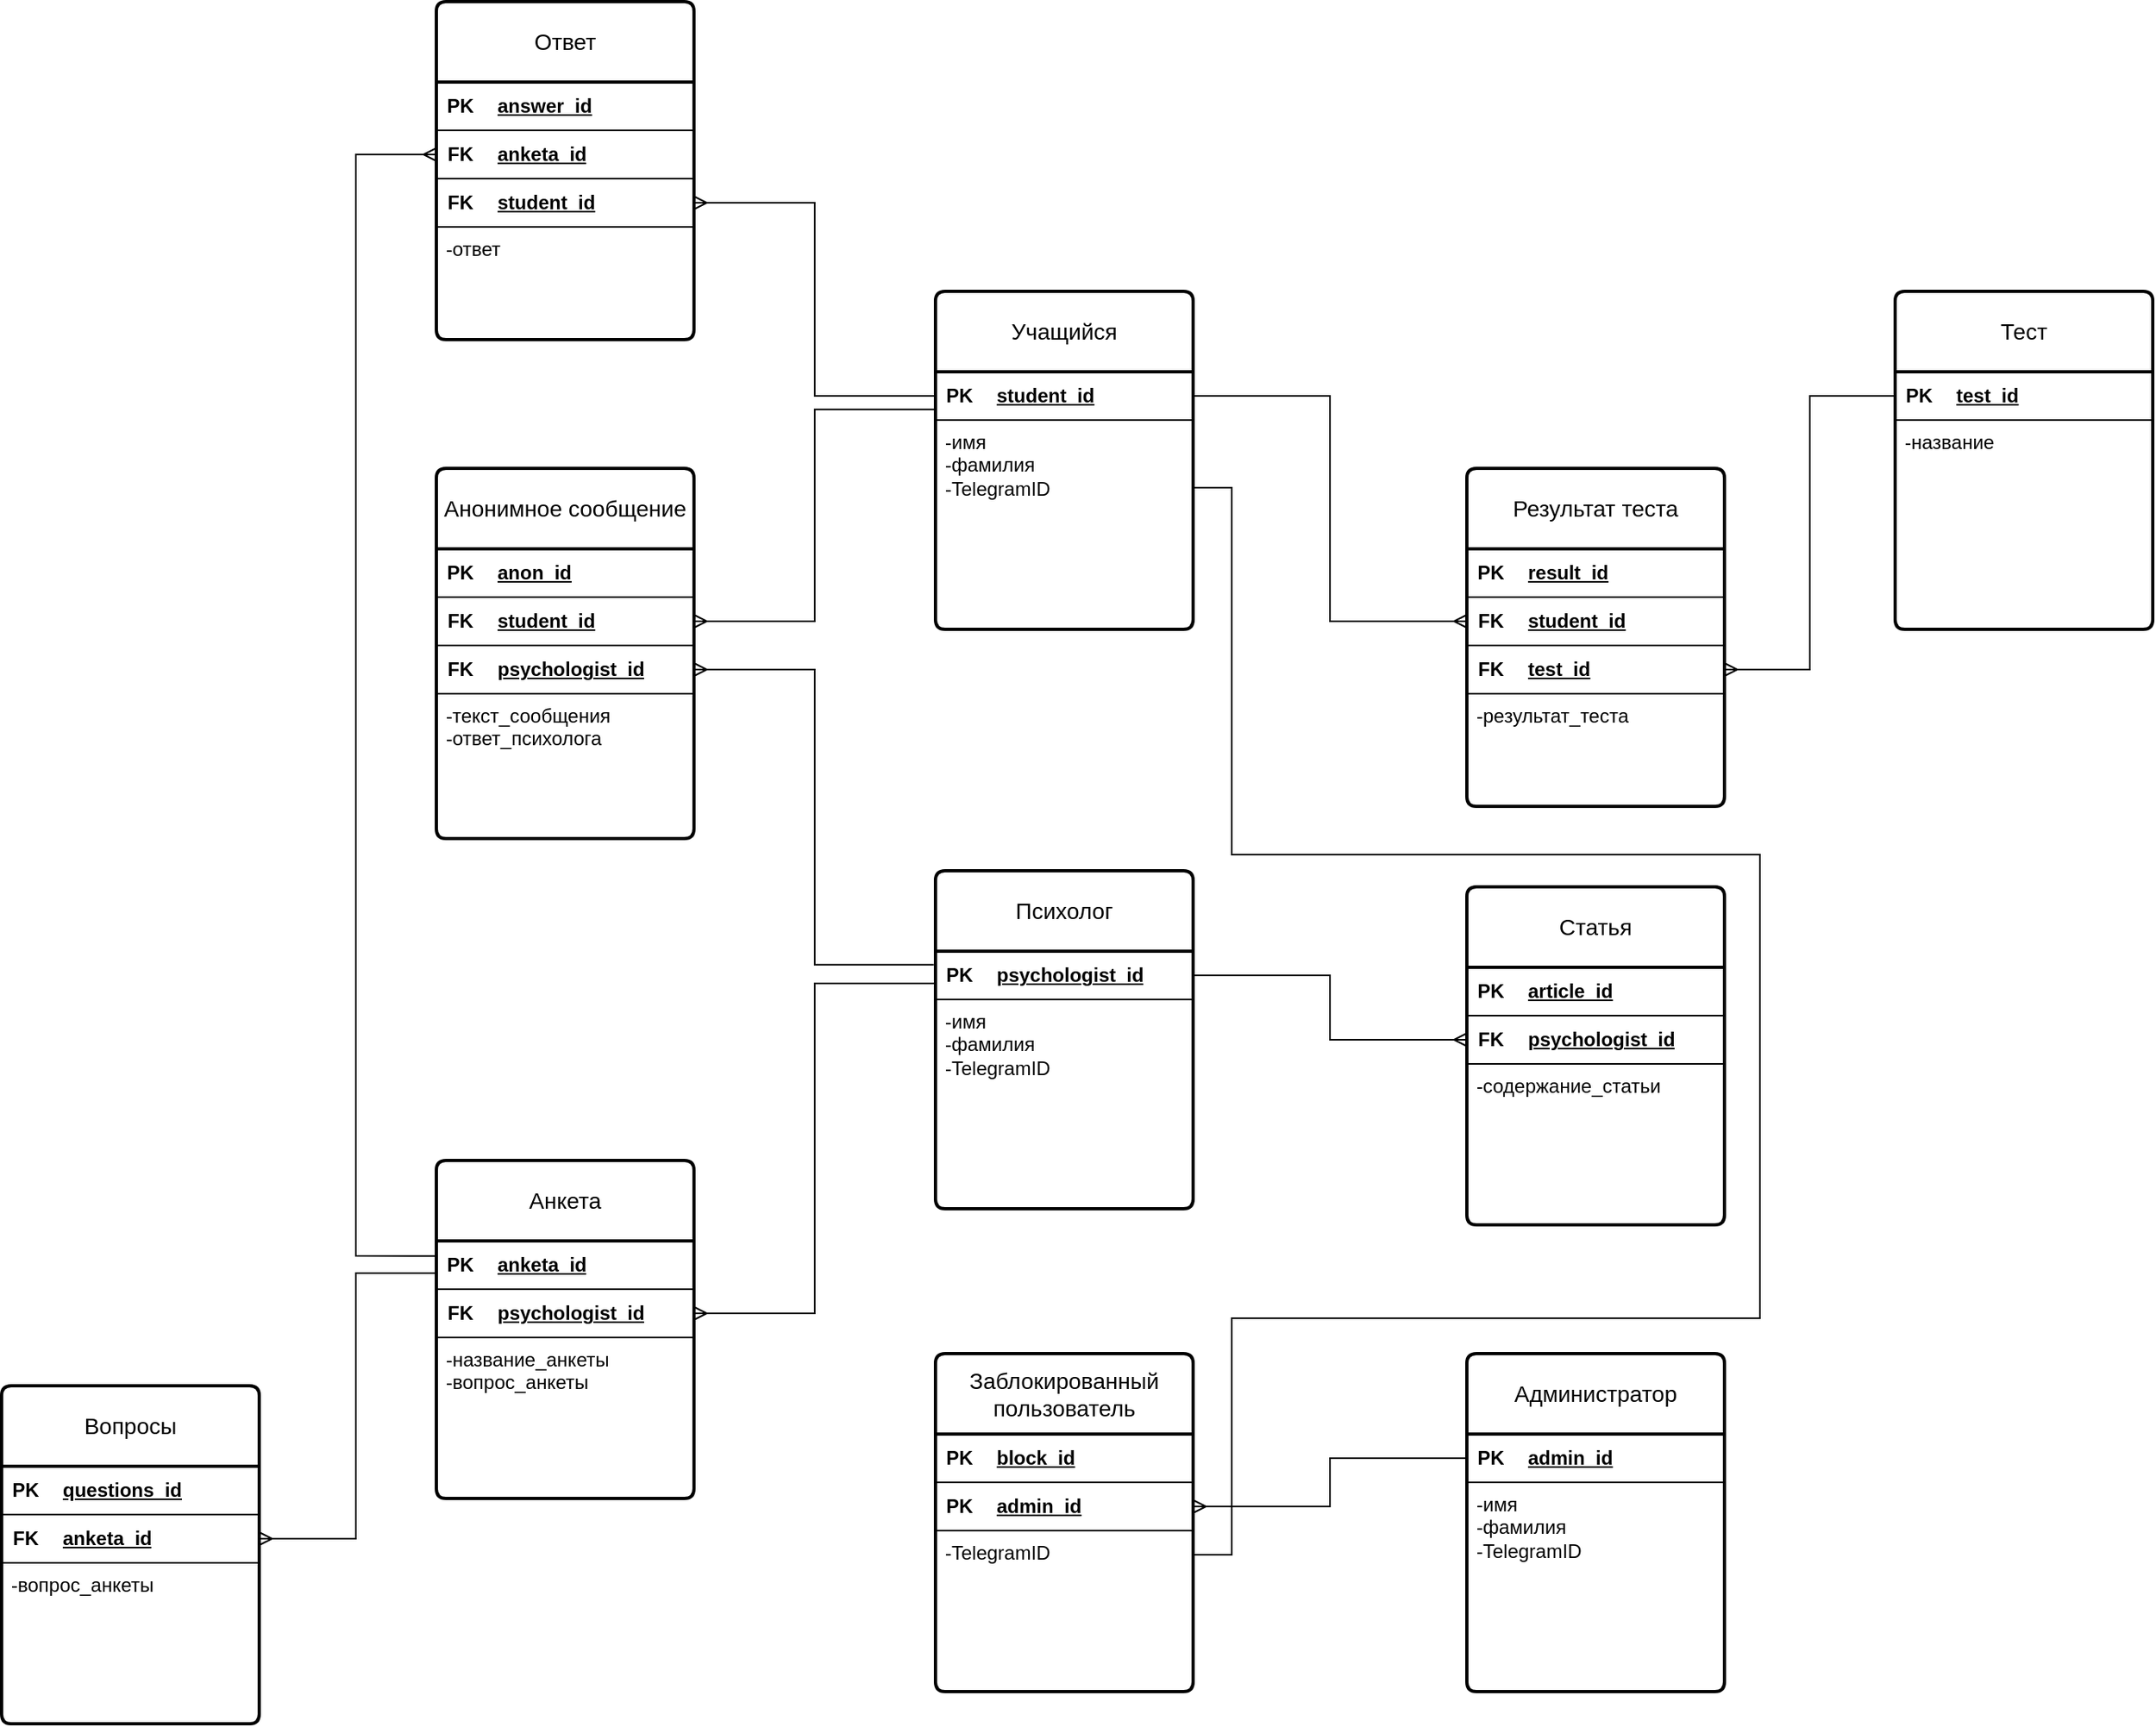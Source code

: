 <mxfile version="25.0.2">
  <diagram name="Страница — 1" id="FQseMi1UhAIYOJlFpUth">
    <mxGraphModel dx="2797" dy="2317" grid="0" gridSize="10" guides="1" tooltips="1" connect="1" arrows="1" fold="1" page="1" pageScale="1" pageWidth="827" pageHeight="1169" math="0" shadow="0">
      <root>
        <mxCell id="0" />
        <mxCell id="1" parent="0" />
        <mxCell id="gA46L7HXLNarYkcmMk7B-1" value="Учащийся" style="swimlane;childLayout=stackLayout;horizontal=1;startSize=50;horizontalStack=0;rounded=1;fontSize=14;fontStyle=0;strokeWidth=2;resizeParent=0;resizeLast=1;shadow=0;align=center;arcSize=4;whiteSpace=wrap;html=1;" parent="1" vertex="1">
          <mxGeometry x="260" y="-190" width="160" height="210" as="geometry" />
        </mxCell>
        <mxCell id="gA46L7HXLNarYkcmMk7B-2" value="" style="shape=table;startSize=0;container=1;collapsible=1;childLayout=tableLayout;fixedRows=1;rowLines=0;fontStyle=0;align=center;resizeLast=1;strokeColor=none;fillColor=none;collapsible=0;" parent="gA46L7HXLNarYkcmMk7B-1" vertex="1">
          <mxGeometry y="50" width="160" height="30" as="geometry" />
        </mxCell>
        <mxCell id="gA46L7HXLNarYkcmMk7B-3" value="" style="shape=tableRow;horizontal=0;startSize=0;swimlaneHead=0;swimlaneBody=0;fillColor=none;collapsible=0;dropTarget=0;points=[[0,0.5],[1,0.5]];portConstraint=eastwest;top=0;left=0;right=0;bottom=1;" parent="gA46L7HXLNarYkcmMk7B-2" vertex="1">
          <mxGeometry width="160" height="30" as="geometry" />
        </mxCell>
        <mxCell id="gA46L7HXLNarYkcmMk7B-4" value="PK" style="shape=partialRectangle;connectable=0;fillColor=none;top=0;left=0;bottom=0;right=0;fontStyle=1;overflow=hidden;whiteSpace=wrap;html=1;" parent="gA46L7HXLNarYkcmMk7B-3" vertex="1">
          <mxGeometry width="30" height="30" as="geometry">
            <mxRectangle width="30" height="30" as="alternateBounds" />
          </mxGeometry>
        </mxCell>
        <mxCell id="gA46L7HXLNarYkcmMk7B-5" value="student_id" style="shape=partialRectangle;connectable=0;fillColor=none;top=0;left=0;bottom=0;right=0;align=left;spacingLeft=6;fontStyle=5;overflow=hidden;whiteSpace=wrap;html=1;" parent="gA46L7HXLNarYkcmMk7B-3" vertex="1">
          <mxGeometry x="30" width="130" height="30" as="geometry">
            <mxRectangle width="130" height="30" as="alternateBounds" />
          </mxGeometry>
        </mxCell>
        <mxCell id="gA46L7HXLNarYkcmMk7B-6" value="-имя&lt;div&gt;-фамилия&lt;div&gt;-TelegramID&lt;/div&gt;&lt;div&gt;&lt;br&gt;&lt;/div&gt;&lt;/div&gt;" style="align=left;strokeColor=none;fillColor=none;spacingLeft=4;fontSize=12;verticalAlign=top;resizable=0;rotatable=0;part=1;html=1;" parent="gA46L7HXLNarYkcmMk7B-1" vertex="1">
          <mxGeometry y="80" width="160" height="130" as="geometry" />
        </mxCell>
        <mxCell id="gA46L7HXLNarYkcmMk7B-7" value="Статья" style="swimlane;childLayout=stackLayout;horizontal=1;startSize=50;horizontalStack=0;rounded=1;fontSize=14;fontStyle=0;strokeWidth=2;resizeParent=0;resizeLast=1;shadow=0;align=center;arcSize=4;whiteSpace=wrap;html=1;" parent="1" vertex="1">
          <mxGeometry x="590" y="180" width="160" height="210" as="geometry" />
        </mxCell>
        <mxCell id="gA46L7HXLNarYkcmMk7B-8" value="" style="shape=table;startSize=0;container=1;collapsible=1;childLayout=tableLayout;fixedRows=1;rowLines=0;fontStyle=0;align=center;resizeLast=1;strokeColor=none;fillColor=none;collapsible=0;" parent="gA46L7HXLNarYkcmMk7B-7" vertex="1">
          <mxGeometry y="50" width="160" height="60" as="geometry" />
        </mxCell>
        <mxCell id="gA46L7HXLNarYkcmMk7B-9" value="" style="shape=tableRow;horizontal=0;startSize=0;swimlaneHead=0;swimlaneBody=0;fillColor=none;collapsible=0;dropTarget=0;points=[[0,0.5],[1,0.5]];portConstraint=eastwest;top=0;left=0;right=0;bottom=1;" parent="gA46L7HXLNarYkcmMk7B-8" vertex="1">
          <mxGeometry width="160" height="30" as="geometry" />
        </mxCell>
        <mxCell id="gA46L7HXLNarYkcmMk7B-10" value="PK" style="shape=partialRectangle;connectable=0;fillColor=none;top=0;left=0;bottom=0;right=0;fontStyle=1;overflow=hidden;whiteSpace=wrap;html=1;" parent="gA46L7HXLNarYkcmMk7B-9" vertex="1">
          <mxGeometry width="30" height="30" as="geometry">
            <mxRectangle width="30" height="30" as="alternateBounds" />
          </mxGeometry>
        </mxCell>
        <mxCell id="gA46L7HXLNarYkcmMk7B-11" value="article_id" style="shape=partialRectangle;connectable=0;fillColor=none;top=0;left=0;bottom=0;right=0;align=left;spacingLeft=6;fontStyle=5;overflow=hidden;whiteSpace=wrap;html=1;" parent="gA46L7HXLNarYkcmMk7B-9" vertex="1">
          <mxGeometry x="30" width="130" height="30" as="geometry">
            <mxRectangle width="130" height="30" as="alternateBounds" />
          </mxGeometry>
        </mxCell>
        <mxCell id="gA46L7HXLNarYkcmMk7B-12" value="" style="shape=tableRow;horizontal=0;startSize=0;swimlaneHead=0;swimlaneBody=0;fillColor=none;collapsible=0;dropTarget=0;points=[[0,0.5],[1,0.5]];portConstraint=eastwest;top=0;left=0;right=0;bottom=1;" parent="gA46L7HXLNarYkcmMk7B-8" vertex="1">
          <mxGeometry y="30" width="160" height="30" as="geometry" />
        </mxCell>
        <mxCell id="gA46L7HXLNarYkcmMk7B-13" value="FK" style="shape=partialRectangle;connectable=0;fillColor=none;top=0;left=0;bottom=0;right=0;fontStyle=1;overflow=hidden;whiteSpace=wrap;html=1;" parent="gA46L7HXLNarYkcmMk7B-12" vertex="1">
          <mxGeometry width="30" height="30" as="geometry">
            <mxRectangle width="30" height="30" as="alternateBounds" />
          </mxGeometry>
        </mxCell>
        <mxCell id="gA46L7HXLNarYkcmMk7B-14" value="psychologist_id" style="shape=partialRectangle;connectable=0;fillColor=none;top=0;left=0;bottom=0;right=0;align=left;spacingLeft=6;fontStyle=5;overflow=hidden;whiteSpace=wrap;html=1;" parent="gA46L7HXLNarYkcmMk7B-12" vertex="1">
          <mxGeometry x="30" width="130" height="30" as="geometry">
            <mxRectangle width="130" height="30" as="alternateBounds" />
          </mxGeometry>
        </mxCell>
        <mxCell id="gA46L7HXLNarYkcmMk7B-15" value="&lt;div&gt;-содержание_статьи&lt;/div&gt;" style="align=left;strokeColor=none;fillColor=none;spacingLeft=4;fontSize=12;verticalAlign=top;resizable=0;rotatable=0;part=1;html=1;" parent="gA46L7HXLNarYkcmMk7B-7" vertex="1">
          <mxGeometry y="110" width="160" height="100" as="geometry" />
        </mxCell>
        <mxCell id="gA46L7HXLNarYkcmMk7B-16" value="Тест" style="swimlane;childLayout=stackLayout;horizontal=1;startSize=50;horizontalStack=0;rounded=1;fontSize=14;fontStyle=0;strokeWidth=2;resizeParent=0;resizeLast=1;shadow=0;align=center;arcSize=4;whiteSpace=wrap;html=1;" parent="1" vertex="1">
          <mxGeometry x="856" y="-190" width="160" height="210" as="geometry" />
        </mxCell>
        <mxCell id="gA46L7HXLNarYkcmMk7B-17" value="" style="shape=table;startSize=0;container=1;collapsible=1;childLayout=tableLayout;fixedRows=1;rowLines=0;fontStyle=0;align=center;resizeLast=1;strokeColor=none;fillColor=none;collapsible=0;" parent="gA46L7HXLNarYkcmMk7B-16" vertex="1">
          <mxGeometry y="50" width="160" height="30" as="geometry" />
        </mxCell>
        <mxCell id="gA46L7HXLNarYkcmMk7B-18" value="" style="shape=tableRow;horizontal=0;startSize=0;swimlaneHead=0;swimlaneBody=0;fillColor=none;collapsible=0;dropTarget=0;points=[[0,0.5],[1,0.5]];portConstraint=eastwest;top=0;left=0;right=0;bottom=1;" parent="gA46L7HXLNarYkcmMk7B-17" vertex="1">
          <mxGeometry width="160" height="30" as="geometry" />
        </mxCell>
        <mxCell id="gA46L7HXLNarYkcmMk7B-19" value="PK" style="shape=partialRectangle;connectable=0;fillColor=none;top=0;left=0;bottom=0;right=0;fontStyle=1;overflow=hidden;whiteSpace=wrap;html=1;" parent="gA46L7HXLNarYkcmMk7B-18" vertex="1">
          <mxGeometry width="30" height="30" as="geometry">
            <mxRectangle width="30" height="30" as="alternateBounds" />
          </mxGeometry>
        </mxCell>
        <mxCell id="gA46L7HXLNarYkcmMk7B-20" value="test_id" style="shape=partialRectangle;connectable=0;fillColor=none;top=0;left=0;bottom=0;right=0;align=left;spacingLeft=6;fontStyle=5;overflow=hidden;whiteSpace=wrap;html=1;" parent="gA46L7HXLNarYkcmMk7B-18" vertex="1">
          <mxGeometry x="30" width="130" height="30" as="geometry">
            <mxRectangle width="130" height="30" as="alternateBounds" />
          </mxGeometry>
        </mxCell>
        <mxCell id="gA46L7HXLNarYkcmMk7B-24" value="&lt;div&gt;-название&lt;/div&gt;&lt;div&gt;&lt;br&gt;&lt;/div&gt;&lt;div&gt;&lt;br&gt;&lt;/div&gt;" style="align=left;strokeColor=none;fillColor=none;spacingLeft=4;fontSize=12;verticalAlign=top;resizable=0;rotatable=0;part=1;html=1;" parent="gA46L7HXLNarYkcmMk7B-16" vertex="1">
          <mxGeometry y="80" width="160" height="130" as="geometry" />
        </mxCell>
        <mxCell id="gA46L7HXLNarYkcmMk7B-25" value="Результат теста" style="swimlane;childLayout=stackLayout;horizontal=1;startSize=50;horizontalStack=0;rounded=1;fontSize=14;fontStyle=0;strokeWidth=2;resizeParent=0;resizeLast=1;shadow=0;align=center;arcSize=4;whiteSpace=wrap;html=1;" parent="1" vertex="1">
          <mxGeometry x="590" y="-80" width="160" height="210" as="geometry" />
        </mxCell>
        <mxCell id="gA46L7HXLNarYkcmMk7B-26" value="" style="shape=table;startSize=0;container=1;collapsible=1;childLayout=tableLayout;fixedRows=1;rowLines=0;fontStyle=0;align=center;resizeLast=1;strokeColor=none;fillColor=none;collapsible=0;" parent="gA46L7HXLNarYkcmMk7B-25" vertex="1">
          <mxGeometry y="50" width="160" height="90" as="geometry" />
        </mxCell>
        <mxCell id="gA46L7HXLNarYkcmMk7B-27" value="" style="shape=tableRow;horizontal=0;startSize=0;swimlaneHead=0;swimlaneBody=0;fillColor=none;collapsible=0;dropTarget=0;points=[[0,0.5],[1,0.5]];portConstraint=eastwest;top=0;left=0;right=0;bottom=1;" parent="gA46L7HXLNarYkcmMk7B-26" vertex="1">
          <mxGeometry width="160" height="30" as="geometry" />
        </mxCell>
        <mxCell id="gA46L7HXLNarYkcmMk7B-28" value="PK" style="shape=partialRectangle;connectable=0;fillColor=none;top=0;left=0;bottom=0;right=0;fontStyle=1;overflow=hidden;whiteSpace=wrap;html=1;" parent="gA46L7HXLNarYkcmMk7B-27" vertex="1">
          <mxGeometry width="30" height="30" as="geometry">
            <mxRectangle width="30" height="30" as="alternateBounds" />
          </mxGeometry>
        </mxCell>
        <mxCell id="gA46L7HXLNarYkcmMk7B-29" value="result_id" style="shape=partialRectangle;connectable=0;fillColor=none;top=0;left=0;bottom=0;right=0;align=left;spacingLeft=6;fontStyle=5;overflow=hidden;whiteSpace=wrap;html=1;" parent="gA46L7HXLNarYkcmMk7B-27" vertex="1">
          <mxGeometry x="30" width="130" height="30" as="geometry">
            <mxRectangle width="130" height="30" as="alternateBounds" />
          </mxGeometry>
        </mxCell>
        <mxCell id="gA46L7HXLNarYkcmMk7B-30" value="" style="shape=tableRow;horizontal=0;startSize=0;swimlaneHead=0;swimlaneBody=0;fillColor=none;collapsible=0;dropTarget=0;points=[[0,0.5],[1,0.5]];portConstraint=eastwest;top=0;left=0;right=0;bottom=1;" parent="gA46L7HXLNarYkcmMk7B-26" vertex="1">
          <mxGeometry y="30" width="160" height="30" as="geometry" />
        </mxCell>
        <mxCell id="gA46L7HXLNarYkcmMk7B-31" value="FK" style="shape=partialRectangle;connectable=0;fillColor=none;top=0;left=0;bottom=0;right=0;fontStyle=1;overflow=hidden;whiteSpace=wrap;html=1;" parent="gA46L7HXLNarYkcmMk7B-30" vertex="1">
          <mxGeometry width="30" height="30" as="geometry">
            <mxRectangle width="30" height="30" as="alternateBounds" />
          </mxGeometry>
        </mxCell>
        <mxCell id="gA46L7HXLNarYkcmMk7B-32" value="student_id" style="shape=partialRectangle;connectable=0;fillColor=none;top=0;left=0;bottom=0;right=0;align=left;spacingLeft=6;fontStyle=5;overflow=hidden;whiteSpace=wrap;html=1;" parent="gA46L7HXLNarYkcmMk7B-30" vertex="1">
          <mxGeometry x="30" width="130" height="30" as="geometry">
            <mxRectangle width="130" height="30" as="alternateBounds" />
          </mxGeometry>
        </mxCell>
        <mxCell id="gA46L7HXLNarYkcmMk7B-33" value="" style="shape=tableRow;horizontal=0;startSize=0;swimlaneHead=0;swimlaneBody=0;fillColor=none;collapsible=0;dropTarget=0;points=[[0,0.5],[1,0.5]];portConstraint=eastwest;top=0;left=0;right=0;bottom=1;" parent="gA46L7HXLNarYkcmMk7B-26" vertex="1">
          <mxGeometry y="60" width="160" height="30" as="geometry" />
        </mxCell>
        <mxCell id="gA46L7HXLNarYkcmMk7B-34" value="FK" style="shape=partialRectangle;connectable=0;fillColor=none;top=0;left=0;bottom=0;right=0;fontStyle=1;overflow=hidden;whiteSpace=wrap;html=1;" parent="gA46L7HXLNarYkcmMk7B-33" vertex="1">
          <mxGeometry width="30" height="30" as="geometry">
            <mxRectangle width="30" height="30" as="alternateBounds" />
          </mxGeometry>
        </mxCell>
        <mxCell id="gA46L7HXLNarYkcmMk7B-35" value="test_id" style="shape=partialRectangle;connectable=0;fillColor=none;top=0;left=0;bottom=0;right=0;align=left;spacingLeft=6;fontStyle=5;overflow=hidden;whiteSpace=wrap;html=1;" parent="gA46L7HXLNarYkcmMk7B-33" vertex="1">
          <mxGeometry x="30" width="130" height="30" as="geometry">
            <mxRectangle width="130" height="30" as="alternateBounds" />
          </mxGeometry>
        </mxCell>
        <mxCell id="gA46L7HXLNarYkcmMk7B-36" value="&lt;div&gt;-результат_теста&lt;/div&gt;&lt;div&gt;&lt;br&gt;&lt;/div&gt;" style="align=left;strokeColor=none;fillColor=none;spacingLeft=4;fontSize=12;verticalAlign=top;resizable=0;rotatable=0;part=1;html=1;" parent="gA46L7HXLNarYkcmMk7B-25" vertex="1">
          <mxGeometry y="140" width="160" height="70" as="geometry" />
        </mxCell>
        <mxCell id="gA46L7HXLNarYkcmMk7B-37" value="Анкета" style="swimlane;childLayout=stackLayout;horizontal=1;startSize=50;horizontalStack=0;rounded=1;fontSize=14;fontStyle=0;strokeWidth=2;resizeParent=0;resizeLast=1;shadow=0;align=center;arcSize=4;whiteSpace=wrap;html=1;" parent="1" vertex="1">
          <mxGeometry x="-50" y="350" width="160" height="210" as="geometry" />
        </mxCell>
        <mxCell id="gA46L7HXLNarYkcmMk7B-38" value="" style="shape=table;startSize=0;container=1;collapsible=1;childLayout=tableLayout;fixedRows=1;rowLines=0;fontStyle=0;align=center;resizeLast=1;strokeColor=none;fillColor=none;collapsible=0;" parent="gA46L7HXLNarYkcmMk7B-37" vertex="1">
          <mxGeometry y="50" width="160" height="60" as="geometry" />
        </mxCell>
        <mxCell id="gA46L7HXLNarYkcmMk7B-39" value="" style="shape=tableRow;horizontal=0;startSize=0;swimlaneHead=0;swimlaneBody=0;fillColor=none;collapsible=0;dropTarget=0;points=[[0,0.5],[1,0.5]];portConstraint=eastwest;top=0;left=0;right=0;bottom=1;" parent="gA46L7HXLNarYkcmMk7B-38" vertex="1">
          <mxGeometry width="160" height="30" as="geometry" />
        </mxCell>
        <mxCell id="gA46L7HXLNarYkcmMk7B-40" value="PK" style="shape=partialRectangle;connectable=0;fillColor=none;top=0;left=0;bottom=0;right=0;fontStyle=1;overflow=hidden;whiteSpace=wrap;html=1;" parent="gA46L7HXLNarYkcmMk7B-39" vertex="1">
          <mxGeometry width="30" height="30" as="geometry">
            <mxRectangle width="30" height="30" as="alternateBounds" />
          </mxGeometry>
        </mxCell>
        <mxCell id="gA46L7HXLNarYkcmMk7B-41" value="anketa_id" style="shape=partialRectangle;connectable=0;fillColor=none;top=0;left=0;bottom=0;right=0;align=left;spacingLeft=6;fontStyle=5;overflow=hidden;whiteSpace=wrap;html=1;" parent="gA46L7HXLNarYkcmMk7B-39" vertex="1">
          <mxGeometry x="30" width="130" height="30" as="geometry">
            <mxRectangle width="130" height="30" as="alternateBounds" />
          </mxGeometry>
        </mxCell>
        <mxCell id="gA46L7HXLNarYkcmMk7B-42" value="" style="shape=tableRow;horizontal=0;startSize=0;swimlaneHead=0;swimlaneBody=0;fillColor=none;collapsible=0;dropTarget=0;points=[[0,0.5],[1,0.5]];portConstraint=eastwest;top=0;left=0;right=0;bottom=1;" parent="gA46L7HXLNarYkcmMk7B-38" vertex="1">
          <mxGeometry y="30" width="160" height="30" as="geometry" />
        </mxCell>
        <mxCell id="gA46L7HXLNarYkcmMk7B-43" value="FK" style="shape=partialRectangle;connectable=0;fillColor=none;top=0;left=0;bottom=0;right=0;fontStyle=1;overflow=hidden;whiteSpace=wrap;html=1;" parent="gA46L7HXLNarYkcmMk7B-42" vertex="1">
          <mxGeometry width="30" height="30" as="geometry">
            <mxRectangle width="30" height="30" as="alternateBounds" />
          </mxGeometry>
        </mxCell>
        <mxCell id="gA46L7HXLNarYkcmMk7B-44" value="psychologist_id" style="shape=partialRectangle;connectable=0;fillColor=none;top=0;left=0;bottom=0;right=0;align=left;spacingLeft=6;fontStyle=5;overflow=hidden;whiteSpace=wrap;html=1;" parent="gA46L7HXLNarYkcmMk7B-42" vertex="1">
          <mxGeometry x="30" width="130" height="30" as="geometry">
            <mxRectangle width="130" height="30" as="alternateBounds" />
          </mxGeometry>
        </mxCell>
        <mxCell id="gA46L7HXLNarYkcmMk7B-45" value="&lt;div&gt;-название_анкеты&lt;/div&gt;&lt;div&gt;-вопрос_анкеты&lt;/div&gt;&lt;div&gt;&lt;br&gt;&lt;/div&gt;" style="align=left;strokeColor=none;fillColor=none;spacingLeft=4;fontSize=12;verticalAlign=top;resizable=0;rotatable=0;part=1;html=1;" parent="gA46L7HXLNarYkcmMk7B-37" vertex="1">
          <mxGeometry y="110" width="160" height="100" as="geometry" />
        </mxCell>
        <mxCell id="gA46L7HXLNarYkcmMk7B-46" value="Психолог" style="swimlane;childLayout=stackLayout;horizontal=1;startSize=50;horizontalStack=0;rounded=1;fontSize=14;fontStyle=0;strokeWidth=2;resizeParent=0;resizeLast=1;shadow=0;align=center;arcSize=4;whiteSpace=wrap;html=1;" parent="1" vertex="1">
          <mxGeometry x="260" y="170" width="160" height="210" as="geometry" />
        </mxCell>
        <mxCell id="gA46L7HXLNarYkcmMk7B-47" value="" style="shape=table;startSize=0;container=1;collapsible=1;childLayout=tableLayout;fixedRows=1;rowLines=0;fontStyle=0;align=center;resizeLast=1;strokeColor=none;fillColor=none;collapsible=0;" parent="gA46L7HXLNarYkcmMk7B-46" vertex="1">
          <mxGeometry y="50" width="160" height="30" as="geometry" />
        </mxCell>
        <mxCell id="gA46L7HXLNarYkcmMk7B-48" value="" style="shape=tableRow;horizontal=0;startSize=0;swimlaneHead=0;swimlaneBody=0;fillColor=none;collapsible=0;dropTarget=0;points=[[0,0.5],[1,0.5]];portConstraint=eastwest;top=0;left=0;right=0;bottom=1;" parent="gA46L7HXLNarYkcmMk7B-47" vertex="1">
          <mxGeometry width="160" height="30" as="geometry" />
        </mxCell>
        <mxCell id="gA46L7HXLNarYkcmMk7B-49" value="PK" style="shape=partialRectangle;connectable=0;fillColor=none;top=0;left=0;bottom=0;right=0;fontStyle=1;overflow=hidden;whiteSpace=wrap;html=1;" parent="gA46L7HXLNarYkcmMk7B-48" vertex="1">
          <mxGeometry width="30" height="30" as="geometry">
            <mxRectangle width="30" height="30" as="alternateBounds" />
          </mxGeometry>
        </mxCell>
        <mxCell id="gA46L7HXLNarYkcmMk7B-50" value="psychologist_id" style="shape=partialRectangle;connectable=0;fillColor=none;top=0;left=0;bottom=0;right=0;align=left;spacingLeft=6;fontStyle=5;overflow=hidden;whiteSpace=wrap;html=1;" parent="gA46L7HXLNarYkcmMk7B-48" vertex="1">
          <mxGeometry x="30" width="130" height="30" as="geometry">
            <mxRectangle width="130" height="30" as="alternateBounds" />
          </mxGeometry>
        </mxCell>
        <mxCell id="gA46L7HXLNarYkcmMk7B-51" value="-имя&lt;div&gt;-фамилия&lt;div&gt;-TelegramID&lt;/div&gt;&lt;div&gt;&lt;br&gt;&lt;/div&gt;&lt;/div&gt;" style="align=left;strokeColor=none;fillColor=none;spacingLeft=4;fontSize=12;verticalAlign=top;resizable=0;rotatable=0;part=1;html=1;" parent="gA46L7HXLNarYkcmMk7B-46" vertex="1">
          <mxGeometry y="80" width="160" height="130" as="geometry" />
        </mxCell>
        <mxCell id="gA46L7HXLNarYkcmMk7B-54" value="Администратор" style="swimlane;childLayout=stackLayout;horizontal=1;startSize=50;horizontalStack=0;rounded=1;fontSize=14;fontStyle=0;strokeWidth=2;resizeParent=0;resizeLast=1;shadow=0;align=center;arcSize=4;whiteSpace=wrap;html=1;" parent="1" vertex="1">
          <mxGeometry x="590" y="470" width="160" height="210" as="geometry" />
        </mxCell>
        <mxCell id="gA46L7HXLNarYkcmMk7B-55" value="" style="shape=table;startSize=0;container=1;collapsible=1;childLayout=tableLayout;fixedRows=1;rowLines=0;fontStyle=0;align=center;resizeLast=1;strokeColor=none;fillColor=none;collapsible=0;" parent="gA46L7HXLNarYkcmMk7B-54" vertex="1">
          <mxGeometry y="50" width="160" height="30" as="geometry" />
        </mxCell>
        <mxCell id="gA46L7HXLNarYkcmMk7B-56" value="" style="shape=tableRow;horizontal=0;startSize=0;swimlaneHead=0;swimlaneBody=0;fillColor=none;collapsible=0;dropTarget=0;points=[[0,0.5],[1,0.5]];portConstraint=eastwest;top=0;left=0;right=0;bottom=1;" parent="gA46L7HXLNarYkcmMk7B-55" vertex="1">
          <mxGeometry width="160" height="30" as="geometry" />
        </mxCell>
        <mxCell id="gA46L7HXLNarYkcmMk7B-57" value="PK" style="shape=partialRectangle;connectable=0;fillColor=none;top=0;left=0;bottom=0;right=0;fontStyle=1;overflow=hidden;whiteSpace=wrap;html=1;" parent="gA46L7HXLNarYkcmMk7B-56" vertex="1">
          <mxGeometry width="30" height="30" as="geometry">
            <mxRectangle width="30" height="30" as="alternateBounds" />
          </mxGeometry>
        </mxCell>
        <mxCell id="gA46L7HXLNarYkcmMk7B-58" value="admin_id" style="shape=partialRectangle;connectable=0;fillColor=none;top=0;left=0;bottom=0;right=0;align=left;spacingLeft=6;fontStyle=5;overflow=hidden;whiteSpace=wrap;html=1;" parent="gA46L7HXLNarYkcmMk7B-56" vertex="1">
          <mxGeometry x="30" width="130" height="30" as="geometry">
            <mxRectangle width="130" height="30" as="alternateBounds" />
          </mxGeometry>
        </mxCell>
        <mxCell id="gA46L7HXLNarYkcmMk7B-59" value="-имя&lt;div&gt;-фамилия&lt;div&gt;-TelegramID&lt;/div&gt;&lt;div&gt;&lt;br&gt;&lt;/div&gt;&lt;/div&gt;" style="align=left;strokeColor=none;fillColor=none;spacingLeft=4;fontSize=12;verticalAlign=top;resizable=0;rotatable=0;part=1;html=1;" parent="gA46L7HXLNarYkcmMk7B-54" vertex="1">
          <mxGeometry y="80" width="160" height="130" as="geometry" />
        </mxCell>
        <mxCell id="gA46L7HXLNarYkcmMk7B-60" value="Заблокированный пользователь" style="swimlane;childLayout=stackLayout;horizontal=1;startSize=50;horizontalStack=0;rounded=1;fontSize=14;fontStyle=0;strokeWidth=2;resizeParent=0;resizeLast=1;shadow=0;align=center;arcSize=4;whiteSpace=wrap;html=1;" parent="1" vertex="1">
          <mxGeometry x="260" y="470" width="160" height="210" as="geometry" />
        </mxCell>
        <mxCell id="gA46L7HXLNarYkcmMk7B-61" value="" style="shape=table;startSize=0;container=1;collapsible=1;childLayout=tableLayout;fixedRows=1;rowLines=0;fontStyle=0;align=center;resizeLast=1;strokeColor=none;fillColor=none;collapsible=0;" parent="gA46L7HXLNarYkcmMk7B-60" vertex="1">
          <mxGeometry y="50" width="160" height="30" as="geometry" />
        </mxCell>
        <mxCell id="gA46L7HXLNarYkcmMk7B-62" value="" style="shape=tableRow;horizontal=0;startSize=0;swimlaneHead=0;swimlaneBody=0;fillColor=none;collapsible=0;dropTarget=0;points=[[0,0.5],[1,0.5]];portConstraint=eastwest;top=0;left=0;right=0;bottom=1;" parent="gA46L7HXLNarYkcmMk7B-61" vertex="1">
          <mxGeometry width="160" height="30" as="geometry" />
        </mxCell>
        <mxCell id="gA46L7HXLNarYkcmMk7B-63" value="PK" style="shape=partialRectangle;connectable=0;fillColor=none;top=0;left=0;bottom=0;right=0;fontStyle=1;overflow=hidden;whiteSpace=wrap;html=1;" parent="gA46L7HXLNarYkcmMk7B-62" vertex="1">
          <mxGeometry width="30" height="30" as="geometry">
            <mxRectangle width="30" height="30" as="alternateBounds" />
          </mxGeometry>
        </mxCell>
        <mxCell id="gA46L7HXLNarYkcmMk7B-64" value="block_id" style="shape=partialRectangle;connectable=0;fillColor=none;top=0;left=0;bottom=0;right=0;align=left;spacingLeft=6;fontStyle=5;overflow=hidden;whiteSpace=wrap;html=1;" parent="gA46L7HXLNarYkcmMk7B-62" vertex="1">
          <mxGeometry x="30" width="130" height="30" as="geometry">
            <mxRectangle width="130" height="30" as="alternateBounds" />
          </mxGeometry>
        </mxCell>
        <mxCell id="gA46L7HXLNarYkcmMk7B-65" value="" style="shape=table;startSize=0;container=1;collapsible=1;childLayout=tableLayout;fixedRows=1;rowLines=0;fontStyle=0;align=center;resizeLast=1;strokeColor=none;fillColor=none;collapsible=0;" parent="gA46L7HXLNarYkcmMk7B-60" vertex="1">
          <mxGeometry y="80" width="160" height="30" as="geometry" />
        </mxCell>
        <mxCell id="gA46L7HXLNarYkcmMk7B-66" value="" style="shape=tableRow;horizontal=0;startSize=0;swimlaneHead=0;swimlaneBody=0;fillColor=none;collapsible=0;dropTarget=0;points=[[0,0.5],[1,0.5]];portConstraint=eastwest;top=0;left=0;right=0;bottom=1;" parent="gA46L7HXLNarYkcmMk7B-65" vertex="1">
          <mxGeometry width="160" height="30" as="geometry" />
        </mxCell>
        <mxCell id="gA46L7HXLNarYkcmMk7B-67" value="PK" style="shape=partialRectangle;connectable=0;fillColor=none;top=0;left=0;bottom=0;right=0;fontStyle=1;overflow=hidden;whiteSpace=wrap;html=1;" parent="gA46L7HXLNarYkcmMk7B-66" vertex="1">
          <mxGeometry width="30" height="30" as="geometry">
            <mxRectangle width="30" height="30" as="alternateBounds" />
          </mxGeometry>
        </mxCell>
        <mxCell id="gA46L7HXLNarYkcmMk7B-68" value="admin_id" style="shape=partialRectangle;connectable=0;fillColor=none;top=0;left=0;bottom=0;right=0;align=left;spacingLeft=6;fontStyle=5;overflow=hidden;whiteSpace=wrap;html=1;" parent="gA46L7HXLNarYkcmMk7B-66" vertex="1">
          <mxGeometry x="30" width="130" height="30" as="geometry">
            <mxRectangle width="130" height="30" as="alternateBounds" />
          </mxGeometry>
        </mxCell>
        <mxCell id="gA46L7HXLNarYkcmMk7B-69" value="&lt;div&gt;&lt;div&gt;-TelegramID&lt;/div&gt;&lt;/div&gt;" style="align=left;strokeColor=none;fillColor=none;spacingLeft=4;fontSize=12;verticalAlign=top;resizable=0;rotatable=0;part=1;html=1;" parent="gA46L7HXLNarYkcmMk7B-60" vertex="1">
          <mxGeometry y="110" width="160" height="100" as="geometry" />
        </mxCell>
        <mxCell id="gA46L7HXLNarYkcmMk7B-70" value="Анонимное сообщение" style="swimlane;childLayout=stackLayout;horizontal=1;startSize=50;horizontalStack=0;rounded=1;fontSize=14;fontStyle=0;strokeWidth=2;resizeParent=0;resizeLast=1;shadow=0;align=center;arcSize=4;whiteSpace=wrap;html=1;" parent="1" vertex="1">
          <mxGeometry x="-50" y="-80" width="160" height="230" as="geometry" />
        </mxCell>
        <mxCell id="gA46L7HXLNarYkcmMk7B-71" value="" style="shape=table;startSize=0;container=1;collapsible=1;childLayout=tableLayout;fixedRows=1;rowLines=0;fontStyle=0;align=center;resizeLast=1;strokeColor=none;fillColor=none;collapsible=0;" parent="gA46L7HXLNarYkcmMk7B-70" vertex="1">
          <mxGeometry y="50" width="160" height="30" as="geometry" />
        </mxCell>
        <mxCell id="gA46L7HXLNarYkcmMk7B-72" value="" style="shape=tableRow;horizontal=0;startSize=0;swimlaneHead=0;swimlaneBody=0;fillColor=none;collapsible=0;dropTarget=0;points=[[0,0.5],[1,0.5]];portConstraint=eastwest;top=0;left=0;right=0;bottom=1;" parent="gA46L7HXLNarYkcmMk7B-71" vertex="1">
          <mxGeometry width="160" height="30" as="geometry" />
        </mxCell>
        <mxCell id="gA46L7HXLNarYkcmMk7B-73" value="PK" style="shape=partialRectangle;connectable=0;fillColor=none;top=0;left=0;bottom=0;right=0;fontStyle=1;overflow=hidden;whiteSpace=wrap;html=1;" parent="gA46L7HXLNarYkcmMk7B-72" vertex="1">
          <mxGeometry width="30" height="30" as="geometry">
            <mxRectangle width="30" height="30" as="alternateBounds" />
          </mxGeometry>
        </mxCell>
        <mxCell id="gA46L7HXLNarYkcmMk7B-74" value="anon_id" style="shape=partialRectangle;connectable=0;fillColor=none;top=0;left=0;bottom=0;right=0;align=left;spacingLeft=6;fontStyle=5;overflow=hidden;whiteSpace=wrap;html=1;" parent="gA46L7HXLNarYkcmMk7B-72" vertex="1">
          <mxGeometry x="30" width="130" height="30" as="geometry">
            <mxRectangle width="130" height="30" as="alternateBounds" />
          </mxGeometry>
        </mxCell>
        <mxCell id="gA46L7HXLNarYkcmMk7B-75" value="" style="shape=table;startSize=0;container=1;collapsible=1;childLayout=tableLayout;fixedRows=1;rowLines=0;fontStyle=0;align=center;resizeLast=1;strokeColor=none;fillColor=none;collapsible=0;" parent="gA46L7HXLNarYkcmMk7B-70" vertex="1">
          <mxGeometry y="80" width="160" height="30" as="geometry" />
        </mxCell>
        <mxCell id="gA46L7HXLNarYkcmMk7B-76" value="" style="shape=tableRow;horizontal=0;startSize=0;swimlaneHead=0;swimlaneBody=0;fillColor=none;collapsible=0;dropTarget=0;points=[[0,0.5],[1,0.5]];portConstraint=eastwest;top=0;left=0;right=0;bottom=1;" parent="gA46L7HXLNarYkcmMk7B-75" vertex="1">
          <mxGeometry width="160" height="30" as="geometry" />
        </mxCell>
        <mxCell id="gA46L7HXLNarYkcmMk7B-77" value="FK" style="shape=partialRectangle;connectable=0;fillColor=none;top=0;left=0;bottom=0;right=0;fontStyle=1;overflow=hidden;whiteSpace=wrap;html=1;" parent="gA46L7HXLNarYkcmMk7B-76" vertex="1">
          <mxGeometry width="30" height="30" as="geometry">
            <mxRectangle width="30" height="30" as="alternateBounds" />
          </mxGeometry>
        </mxCell>
        <mxCell id="gA46L7HXLNarYkcmMk7B-78" value="student_id" style="shape=partialRectangle;connectable=0;fillColor=none;top=0;left=0;bottom=0;right=0;align=left;spacingLeft=6;fontStyle=5;overflow=hidden;whiteSpace=wrap;html=1;" parent="gA46L7HXLNarYkcmMk7B-76" vertex="1">
          <mxGeometry x="30" width="130" height="30" as="geometry">
            <mxRectangle width="130" height="30" as="alternateBounds" />
          </mxGeometry>
        </mxCell>
        <mxCell id="gA46L7HXLNarYkcmMk7B-79" value="" style="shape=table;startSize=0;container=1;collapsible=1;childLayout=tableLayout;fixedRows=1;rowLines=0;fontStyle=0;align=center;resizeLast=1;strokeColor=none;fillColor=none;collapsible=0;" parent="gA46L7HXLNarYkcmMk7B-70" vertex="1">
          <mxGeometry y="110" width="160" height="30" as="geometry" />
        </mxCell>
        <mxCell id="gA46L7HXLNarYkcmMk7B-80" value="" style="shape=tableRow;horizontal=0;startSize=0;swimlaneHead=0;swimlaneBody=0;fillColor=none;collapsible=0;dropTarget=0;points=[[0,0.5],[1,0.5]];portConstraint=eastwest;top=0;left=0;right=0;bottom=1;" parent="gA46L7HXLNarYkcmMk7B-79" vertex="1">
          <mxGeometry width="160" height="30" as="geometry" />
        </mxCell>
        <mxCell id="gA46L7HXLNarYkcmMk7B-81" value="FK" style="shape=partialRectangle;connectable=0;fillColor=none;top=0;left=0;bottom=0;right=0;fontStyle=1;overflow=hidden;whiteSpace=wrap;html=1;" parent="gA46L7HXLNarYkcmMk7B-80" vertex="1">
          <mxGeometry width="30" height="30" as="geometry">
            <mxRectangle width="30" height="30" as="alternateBounds" />
          </mxGeometry>
        </mxCell>
        <mxCell id="gA46L7HXLNarYkcmMk7B-82" value="psychologist_id" style="shape=partialRectangle;connectable=0;fillColor=none;top=0;left=0;bottom=0;right=0;align=left;spacingLeft=6;fontStyle=5;overflow=hidden;whiteSpace=wrap;html=1;" parent="gA46L7HXLNarYkcmMk7B-80" vertex="1">
          <mxGeometry x="30" width="130" height="30" as="geometry">
            <mxRectangle width="130" height="30" as="alternateBounds" />
          </mxGeometry>
        </mxCell>
        <mxCell id="gA46L7HXLNarYkcmMk7B-83" value="&lt;div&gt;-текст_сообщения&lt;/div&gt;&lt;div&gt;-ответ_психолога&lt;/div&gt;&lt;div&gt;&lt;br&gt;&lt;/div&gt;" style="align=left;strokeColor=none;fillColor=none;spacingLeft=4;fontSize=12;verticalAlign=top;resizable=0;rotatable=0;part=1;html=1;" parent="gA46L7HXLNarYkcmMk7B-70" vertex="1">
          <mxGeometry y="140" width="160" height="90" as="geometry" />
        </mxCell>
        <mxCell id="gA46L7HXLNarYkcmMk7B-84" value="Вопросы" style="swimlane;childLayout=stackLayout;horizontal=1;startSize=50;horizontalStack=0;rounded=1;fontSize=14;fontStyle=0;strokeWidth=2;resizeParent=0;resizeLast=1;shadow=0;align=center;arcSize=4;whiteSpace=wrap;html=1;" parent="1" vertex="1">
          <mxGeometry x="-320" y="490" width="160" height="210" as="geometry" />
        </mxCell>
        <mxCell id="gA46L7HXLNarYkcmMk7B-85" value="" style="shape=table;startSize=0;container=1;collapsible=1;childLayout=tableLayout;fixedRows=1;rowLines=0;fontStyle=0;align=center;resizeLast=1;strokeColor=none;fillColor=none;collapsible=0;" parent="gA46L7HXLNarYkcmMk7B-84" vertex="1">
          <mxGeometry y="50" width="160" height="60" as="geometry" />
        </mxCell>
        <mxCell id="gA46L7HXLNarYkcmMk7B-86" value="" style="shape=tableRow;horizontal=0;startSize=0;swimlaneHead=0;swimlaneBody=0;fillColor=none;collapsible=0;dropTarget=0;points=[[0,0.5],[1,0.5]];portConstraint=eastwest;top=0;left=0;right=0;bottom=1;" parent="gA46L7HXLNarYkcmMk7B-85" vertex="1">
          <mxGeometry width="160" height="30" as="geometry" />
        </mxCell>
        <mxCell id="gA46L7HXLNarYkcmMk7B-87" value="PK" style="shape=partialRectangle;connectable=0;fillColor=none;top=0;left=0;bottom=0;right=0;fontStyle=1;overflow=hidden;whiteSpace=wrap;html=1;" parent="gA46L7HXLNarYkcmMk7B-86" vertex="1">
          <mxGeometry width="30" height="30" as="geometry">
            <mxRectangle width="30" height="30" as="alternateBounds" />
          </mxGeometry>
        </mxCell>
        <mxCell id="gA46L7HXLNarYkcmMk7B-88" value="questions_id" style="shape=partialRectangle;connectable=0;fillColor=none;top=0;left=0;bottom=0;right=0;align=left;spacingLeft=6;fontStyle=5;overflow=hidden;whiteSpace=wrap;html=1;" parent="gA46L7HXLNarYkcmMk7B-86" vertex="1">
          <mxGeometry x="30" width="130" height="30" as="geometry">
            <mxRectangle width="130" height="30" as="alternateBounds" />
          </mxGeometry>
        </mxCell>
        <mxCell id="gA46L7HXLNarYkcmMk7B-89" value="" style="shape=tableRow;horizontal=0;startSize=0;swimlaneHead=0;swimlaneBody=0;fillColor=none;collapsible=0;dropTarget=0;points=[[0,0.5],[1,0.5]];portConstraint=eastwest;top=0;left=0;right=0;bottom=1;" parent="gA46L7HXLNarYkcmMk7B-85" vertex="1">
          <mxGeometry y="30" width="160" height="30" as="geometry" />
        </mxCell>
        <mxCell id="gA46L7HXLNarYkcmMk7B-90" value="FK" style="shape=partialRectangle;connectable=0;fillColor=none;top=0;left=0;bottom=0;right=0;fontStyle=1;overflow=hidden;whiteSpace=wrap;html=1;" parent="gA46L7HXLNarYkcmMk7B-89" vertex="1">
          <mxGeometry width="30" height="30" as="geometry">
            <mxRectangle width="30" height="30" as="alternateBounds" />
          </mxGeometry>
        </mxCell>
        <mxCell id="gA46L7HXLNarYkcmMk7B-91" value="anketa_id" style="shape=partialRectangle;connectable=0;fillColor=none;top=0;left=0;bottom=0;right=0;align=left;spacingLeft=6;fontStyle=5;overflow=hidden;whiteSpace=wrap;html=1;" parent="gA46L7HXLNarYkcmMk7B-89" vertex="1">
          <mxGeometry x="30" width="130" height="30" as="geometry">
            <mxRectangle width="130" height="30" as="alternateBounds" />
          </mxGeometry>
        </mxCell>
        <mxCell id="gA46L7HXLNarYkcmMk7B-92" value="&lt;div&gt;&lt;span style=&quot;background-color: initial;&quot;&gt;-вопрос_анкеты&lt;/span&gt;&lt;span style=&quot;background-color: initial;&quot;&gt;&amp;nbsp;&lt;/span&gt;&lt;/div&gt;" style="align=left;strokeColor=none;fillColor=none;spacingLeft=4;fontSize=12;verticalAlign=top;resizable=0;rotatable=0;part=1;html=1;" parent="gA46L7HXLNarYkcmMk7B-84" vertex="1">
          <mxGeometry y="110" width="160" height="100" as="geometry" />
        </mxCell>
        <mxCell id="gA46L7HXLNarYkcmMk7B-94" value="Ответ" style="swimlane;childLayout=stackLayout;horizontal=1;startSize=50;horizontalStack=0;rounded=1;fontSize=14;fontStyle=0;strokeWidth=2;resizeParent=0;resizeLast=1;shadow=0;align=center;arcSize=4;whiteSpace=wrap;html=1;" parent="1" vertex="1">
          <mxGeometry x="-50" y="-370" width="160" height="210" as="geometry" />
        </mxCell>
        <mxCell id="gA46L7HXLNarYkcmMk7B-95" value="" style="shape=table;startSize=0;container=1;collapsible=1;childLayout=tableLayout;fixedRows=1;rowLines=0;fontStyle=0;align=center;resizeLast=1;strokeColor=none;fillColor=none;collapsible=0;" parent="gA46L7HXLNarYkcmMk7B-94" vertex="1">
          <mxGeometry y="50" width="160" height="30" as="geometry" />
        </mxCell>
        <mxCell id="gA46L7HXLNarYkcmMk7B-96" value="" style="shape=tableRow;horizontal=0;startSize=0;swimlaneHead=0;swimlaneBody=0;fillColor=none;collapsible=0;dropTarget=0;points=[[0,0.5],[1,0.5]];portConstraint=eastwest;top=0;left=0;right=0;bottom=1;" parent="gA46L7HXLNarYkcmMk7B-95" vertex="1">
          <mxGeometry width="160" height="30" as="geometry" />
        </mxCell>
        <mxCell id="gA46L7HXLNarYkcmMk7B-97" value="PK" style="shape=partialRectangle;connectable=0;fillColor=none;top=0;left=0;bottom=0;right=0;fontStyle=1;overflow=hidden;whiteSpace=wrap;html=1;" parent="gA46L7HXLNarYkcmMk7B-96" vertex="1">
          <mxGeometry width="30" height="30" as="geometry">
            <mxRectangle width="30" height="30" as="alternateBounds" />
          </mxGeometry>
        </mxCell>
        <mxCell id="gA46L7HXLNarYkcmMk7B-98" value="answer_id" style="shape=partialRectangle;connectable=0;fillColor=none;top=0;left=0;bottom=0;right=0;align=left;spacingLeft=6;fontStyle=5;overflow=hidden;whiteSpace=wrap;html=1;" parent="gA46L7HXLNarYkcmMk7B-96" vertex="1">
          <mxGeometry x="30" width="130" height="30" as="geometry">
            <mxRectangle width="130" height="30" as="alternateBounds" />
          </mxGeometry>
        </mxCell>
        <mxCell id="gA46L7HXLNarYkcmMk7B-99" value="" style="shape=table;startSize=0;container=1;collapsible=1;childLayout=tableLayout;fixedRows=1;rowLines=0;fontStyle=0;align=center;resizeLast=1;strokeColor=none;fillColor=none;collapsible=0;" parent="gA46L7HXLNarYkcmMk7B-94" vertex="1">
          <mxGeometry y="80" width="160" height="30" as="geometry" />
        </mxCell>
        <mxCell id="gA46L7HXLNarYkcmMk7B-100" value="" style="shape=tableRow;horizontal=0;startSize=0;swimlaneHead=0;swimlaneBody=0;fillColor=none;collapsible=0;dropTarget=0;points=[[0,0.5],[1,0.5]];portConstraint=eastwest;top=0;left=0;right=0;bottom=1;" parent="gA46L7HXLNarYkcmMk7B-99" vertex="1">
          <mxGeometry width="160" height="30" as="geometry" />
        </mxCell>
        <mxCell id="gA46L7HXLNarYkcmMk7B-101" value="FK" style="shape=partialRectangle;connectable=0;fillColor=none;top=0;left=0;bottom=0;right=0;fontStyle=1;overflow=hidden;whiteSpace=wrap;html=1;" parent="gA46L7HXLNarYkcmMk7B-100" vertex="1">
          <mxGeometry width="30" height="30" as="geometry">
            <mxRectangle width="30" height="30" as="alternateBounds" />
          </mxGeometry>
        </mxCell>
        <mxCell id="gA46L7HXLNarYkcmMk7B-102" value="anketa_id" style="shape=partialRectangle;connectable=0;fillColor=none;top=0;left=0;bottom=0;right=0;align=left;spacingLeft=6;fontStyle=5;overflow=hidden;whiteSpace=wrap;html=1;" parent="gA46L7HXLNarYkcmMk7B-100" vertex="1">
          <mxGeometry x="30" width="130" height="30" as="geometry">
            <mxRectangle width="130" height="30" as="alternateBounds" />
          </mxGeometry>
        </mxCell>
        <mxCell id="gA46L7HXLNarYkcmMk7B-103" value="" style="shape=table;startSize=0;container=1;collapsible=1;childLayout=tableLayout;fixedRows=1;rowLines=0;fontStyle=0;align=center;resizeLast=1;strokeColor=none;fillColor=none;collapsible=0;" parent="gA46L7HXLNarYkcmMk7B-94" vertex="1">
          <mxGeometry y="110" width="160" height="30" as="geometry" />
        </mxCell>
        <mxCell id="gA46L7HXLNarYkcmMk7B-104" value="" style="shape=tableRow;horizontal=0;startSize=0;swimlaneHead=0;swimlaneBody=0;fillColor=none;collapsible=0;dropTarget=0;points=[[0,0.5],[1,0.5]];portConstraint=eastwest;top=0;left=0;right=0;bottom=1;" parent="gA46L7HXLNarYkcmMk7B-103" vertex="1">
          <mxGeometry width="160" height="30" as="geometry" />
        </mxCell>
        <mxCell id="gA46L7HXLNarYkcmMk7B-105" value="FK" style="shape=partialRectangle;connectable=0;fillColor=none;top=0;left=0;bottom=0;right=0;fontStyle=1;overflow=hidden;whiteSpace=wrap;html=1;" parent="gA46L7HXLNarYkcmMk7B-104" vertex="1">
          <mxGeometry width="30" height="30" as="geometry">
            <mxRectangle width="30" height="30" as="alternateBounds" />
          </mxGeometry>
        </mxCell>
        <mxCell id="gA46L7HXLNarYkcmMk7B-106" value="student_id" style="shape=partialRectangle;connectable=0;fillColor=none;top=0;left=0;bottom=0;right=0;align=left;spacingLeft=6;fontStyle=5;overflow=hidden;whiteSpace=wrap;html=1;" parent="gA46L7HXLNarYkcmMk7B-104" vertex="1">
          <mxGeometry x="30" width="130" height="30" as="geometry">
            <mxRectangle width="130" height="30" as="alternateBounds" />
          </mxGeometry>
        </mxCell>
        <mxCell id="gA46L7HXLNarYkcmMk7B-107" value="-ответ" style="align=left;strokeColor=none;fillColor=none;spacingLeft=4;fontSize=12;verticalAlign=top;resizable=0;rotatable=0;part=1;html=1;" parent="gA46L7HXLNarYkcmMk7B-94" vertex="1">
          <mxGeometry y="140" width="160" height="70" as="geometry" />
        </mxCell>
        <mxCell id="gA46L7HXLNarYkcmMk7B-116" style="edgeStyle=orthogonalEdgeStyle;rounded=0;orthogonalLoop=1;jettySize=auto;html=1;exitX=0;exitY=0.5;exitDx=0;exitDy=0;entryX=1;entryY=0.5;entryDx=0;entryDy=0;endArrow=ERmany;endFill=0;" parent="1" source="gA46L7HXLNarYkcmMk7B-3" target="gA46L7HXLNarYkcmMk7B-104" edge="1">
          <mxGeometry relative="1" as="geometry" />
        </mxCell>
        <mxCell id="gA46L7HXLNarYkcmMk7B-117" value="" style="endArrow=ERmany;html=1;rounded=0;exitX=-0.004;exitY=0.779;exitDx=0;exitDy=0;exitPerimeter=0;entryX=1;entryY=0.5;entryDx=0;entryDy=0;edgeStyle=orthogonalEdgeStyle;endFill=0;" parent="1" source="gA46L7HXLNarYkcmMk7B-3" target="gA46L7HXLNarYkcmMk7B-76" edge="1">
          <mxGeometry width="50" height="50" relative="1" as="geometry">
            <mxPoint x="230" y="-110" as="sourcePoint" />
            <mxPoint x="110" y="-50" as="targetPoint" />
          </mxGeometry>
        </mxCell>
        <mxCell id="gA46L7HXLNarYkcmMk7B-118" style="edgeStyle=orthogonalEdgeStyle;rounded=0;orthogonalLoop=1;jettySize=auto;html=1;exitX=1;exitY=0.5;exitDx=0;exitDy=0;entryX=0;entryY=0.5;entryDx=0;entryDy=0;endArrow=ERmany;endFill=0;" parent="1" source="gA46L7HXLNarYkcmMk7B-3" target="gA46L7HXLNarYkcmMk7B-30" edge="1">
          <mxGeometry relative="1" as="geometry" />
        </mxCell>
        <mxCell id="gA46L7HXLNarYkcmMk7B-119" style="edgeStyle=orthogonalEdgeStyle;rounded=0;orthogonalLoop=1;jettySize=auto;html=1;entryX=1;entryY=0.5;entryDx=0;entryDy=0;endArrow=ERmany;endFill=0;" parent="1" target="gA46L7HXLNarYkcmMk7B-42" edge="1">
          <mxGeometry relative="1" as="geometry">
            <mxPoint x="260" y="240" as="sourcePoint" />
            <Array as="points">
              <mxPoint x="260" y="240" />
              <mxPoint x="185" y="240" />
              <mxPoint x="185" y="445" />
            </Array>
          </mxGeometry>
        </mxCell>
        <mxCell id="gA46L7HXLNarYkcmMk7B-121" style="edgeStyle=orthogonalEdgeStyle;rounded=0;orthogonalLoop=1;jettySize=auto;html=1;exitX=1;exitY=0.5;exitDx=0;exitDy=0;entryX=0;entryY=0.5;entryDx=0;entryDy=0;endArrow=ERmany;endFill=0;" parent="1" source="gA46L7HXLNarYkcmMk7B-48" target="gA46L7HXLNarYkcmMk7B-12" edge="1">
          <mxGeometry relative="1" as="geometry" />
        </mxCell>
        <mxCell id="gA46L7HXLNarYkcmMk7B-122" style="edgeStyle=orthogonalEdgeStyle;rounded=0;orthogonalLoop=1;jettySize=auto;html=1;entryX=1;entryY=0.5;entryDx=0;entryDy=0;endArrow=ERmany;endFill=0;" parent="1" source="gA46L7HXLNarYkcmMk7B-39" target="gA46L7HXLNarYkcmMk7B-89" edge="1">
          <mxGeometry relative="1" as="geometry">
            <Array as="points">
              <mxPoint x="-100" y="420" />
              <mxPoint x="-100" y="585" />
            </Array>
          </mxGeometry>
        </mxCell>
        <mxCell id="gA46L7HXLNarYkcmMk7B-123" style="edgeStyle=orthogonalEdgeStyle;rounded=0;orthogonalLoop=1;jettySize=auto;html=1;exitX=0;exitY=0.5;exitDx=0;exitDy=0;endArrow=ERmany;endFill=0;" parent="1" source="gA46L7HXLNarYkcmMk7B-56" target="gA46L7HXLNarYkcmMk7B-66" edge="1">
          <mxGeometry relative="1" as="geometry" />
        </mxCell>
        <mxCell id="gA46L7HXLNarYkcmMk7B-125" value="" style="endArrow=ERmany;html=1;rounded=0;exitX=-0.002;exitY=0.311;exitDx=0;exitDy=0;exitPerimeter=0;edgeStyle=orthogonalEdgeStyle;entryX=0;entryY=0.5;entryDx=0;entryDy=0;endFill=0;" parent="1" source="gA46L7HXLNarYkcmMk7B-39" target="gA46L7HXLNarYkcmMk7B-100" edge="1">
          <mxGeometry width="50" height="50" relative="1" as="geometry">
            <mxPoint x="-110" y="380" as="sourcePoint" />
            <mxPoint x="-60" y="330" as="targetPoint" />
            <Array as="points">
              <mxPoint x="-100" y="409" />
              <mxPoint x="-100" y="-275" />
            </Array>
          </mxGeometry>
        </mxCell>
        <mxCell id="gA46L7HXLNarYkcmMk7B-126" value="" style="endArrow=ERmany;html=1;rounded=0;exitX=-0.007;exitY=0.279;exitDx=0;exitDy=0;exitPerimeter=0;entryX=1;entryY=0.5;entryDx=0;entryDy=0;edgeStyle=orthogonalEdgeStyle;endFill=0;" parent="1" source="gA46L7HXLNarYkcmMk7B-48" target="gA46L7HXLNarYkcmMk7B-80" edge="1">
          <mxGeometry width="50" height="50" relative="1" as="geometry">
            <mxPoint x="150" y="170" as="sourcePoint" />
            <mxPoint x="200" y="120" as="targetPoint" />
          </mxGeometry>
        </mxCell>
        <mxCell id="gA46L7HXLNarYkcmMk7B-127" style="edgeStyle=orthogonalEdgeStyle;rounded=0;orthogonalLoop=1;jettySize=auto;html=1;exitX=0;exitY=0.5;exitDx=0;exitDy=0;entryX=1;entryY=0.5;entryDx=0;entryDy=0;endArrow=ERmany;endFill=0;" parent="1" source="gA46L7HXLNarYkcmMk7B-18" target="gA46L7HXLNarYkcmMk7B-33" edge="1">
          <mxGeometry relative="1" as="geometry" />
        </mxCell>
        <mxCell id="y3VWujwsMaN8jSoiop3j-2" style="edgeStyle=orthogonalEdgeStyle;rounded=0;orthogonalLoop=1;jettySize=auto;html=1;exitX=1;exitY=0.25;exitDx=0;exitDy=0;entryX=1;entryY=0.5;entryDx=0;entryDy=0;jumpStyle=none;jumpSize=6;endArrow=none;endFill=0;" edge="1" parent="1" source="gA46L7HXLNarYkcmMk7B-6" target="gA46L7HXLNarYkcmMk7B-62">
          <mxGeometry relative="1" as="geometry">
            <Array as="points">
              <mxPoint x="420" y="-68" />
              <mxPoint x="444" y="-68" />
              <mxPoint x="444" y="160" />
              <mxPoint x="772" y="160" />
              <mxPoint x="772" y="448" />
              <mxPoint x="444" y="448" />
              <mxPoint x="444" y="595" />
              <mxPoint x="420" y="595" />
            </Array>
          </mxGeometry>
        </mxCell>
      </root>
    </mxGraphModel>
  </diagram>
</mxfile>
